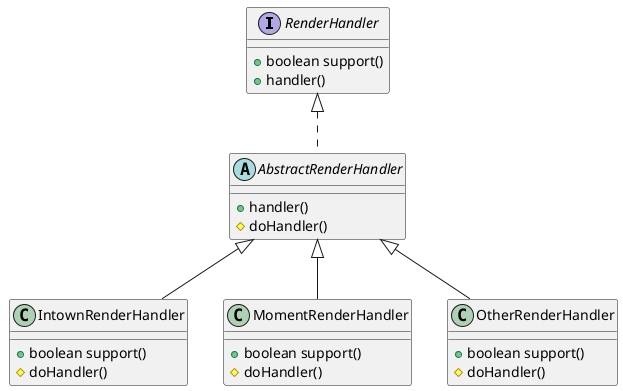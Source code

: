 @startuml

RenderHandler <|.. AbstractRenderHandler
AbstractRenderHandler <|-- IntownRenderHandler
AbstractRenderHandler <|-- MomentRenderHandler
AbstractRenderHandler <|-- OtherRenderHandler

interface RenderHandler {
    +boolean support()
    +handler()
}

abstract class AbstractRenderHandler {
    +handler()
    #doHandler()
}

class IntownRenderHandler {
    +boolean support()
    #doHandler()
}

class MomentRenderHandler {
    +boolean support()
    #doHandler()
}

class OtherRenderHandler {
    +boolean support()
    #doHandler()
}


@enduml